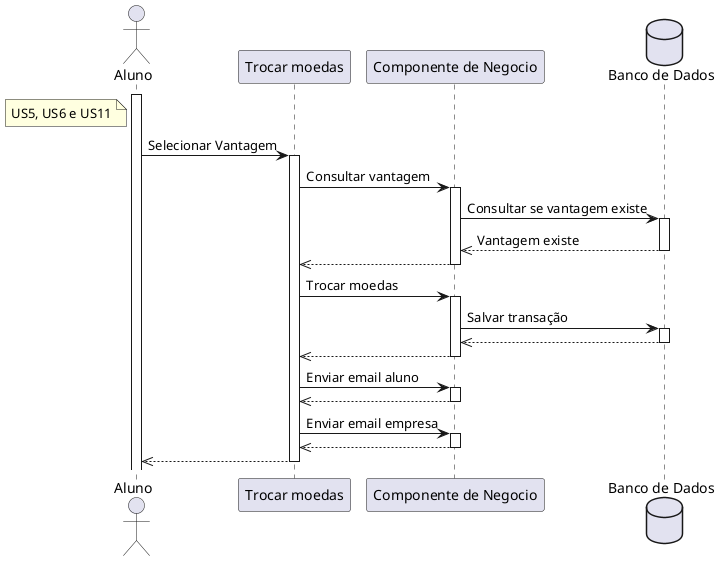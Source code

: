 @startuml US5eUS6eUS11


actor "Aluno" as Aluno
note left of Aluno #LightYellow
US5, US6 e US11
end note

participant "Trocar moedas" as TrocarMoeda
participant "Componente de Negocio" as ComponenteMoeda
database "Banco de Dados" as Database

activate Aluno
Aluno -> TrocarMoeda : Selecionar Vantagem
activate TrocarMoeda
TrocarMoeda -> ComponenteMoeda : Consultar vantagem
activate ComponenteMoeda
ComponenteMoeda -> Database : Consultar se vantagem existe
activate Database
Database -->> ComponenteMoeda : Vantagem existe
deactivate Database
ComponenteMoeda -->> TrocarMoeda
deactivate ComponenteMoeda

TrocarMoeda -> ComponenteMoeda : Trocar moedas
activate ComponenteMoeda
ComponenteMoeda -> Database : Salvar transação
activate Database
Database -->> ComponenteMoeda
deactivate Database

ComponenteMoeda -->> TrocarMoeda
deactivate ComponenteMoeda

TrocarMoeda -> ComponenteMoeda : Enviar email aluno
activate ComponenteMoeda
ComponenteMoeda -->> TrocarMoeda
deactivate ComponenteMoeda

TrocarMoeda -> ComponenteMoeda : Enviar email empresa
activate ComponenteMoeda
ComponenteMoeda -->> TrocarMoeda
deactivate ComponenteMoeda

TrocarMoeda -->> Aluno
deactivate TrocarMoeda

' --> Sincrono 
' -->> Assincrono
' <-- Retorno Sincrono
' <<-- Retorno Assíncrono

@enduml
